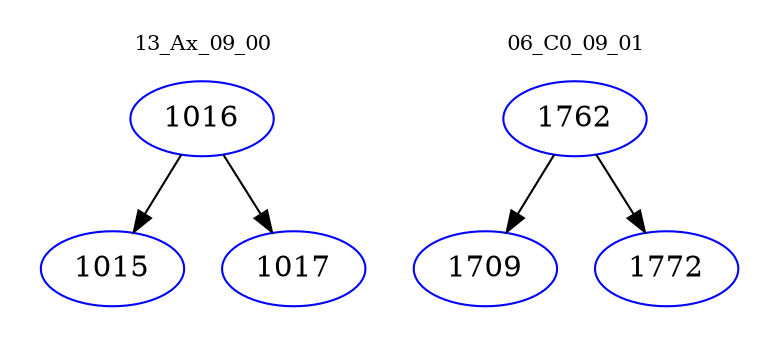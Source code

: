 digraph{
subgraph cluster_0 {
color = white
label = "13_Ax_09_00";
fontsize=10;
T0_1016 [label="1016", color="blue"]
T0_1016 -> T0_1015 [color="black"]
T0_1015 [label="1015", color="blue"]
T0_1016 -> T0_1017 [color="black"]
T0_1017 [label="1017", color="blue"]
}
subgraph cluster_1 {
color = white
label = "06_C0_09_01";
fontsize=10;
T1_1762 [label="1762", color="blue"]
T1_1762 -> T1_1709 [color="black"]
T1_1709 [label="1709", color="blue"]
T1_1762 -> T1_1772 [color="black"]
T1_1772 [label="1772", color="blue"]
}
}
